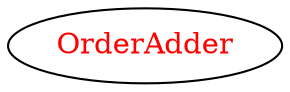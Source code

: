 digraph dependencyGraph {
 concentrate=true;
 ranksep="2.0";
 rankdir="LR"; 
 splines="ortho";
"OrderAdder" [fontcolor="red"];
}